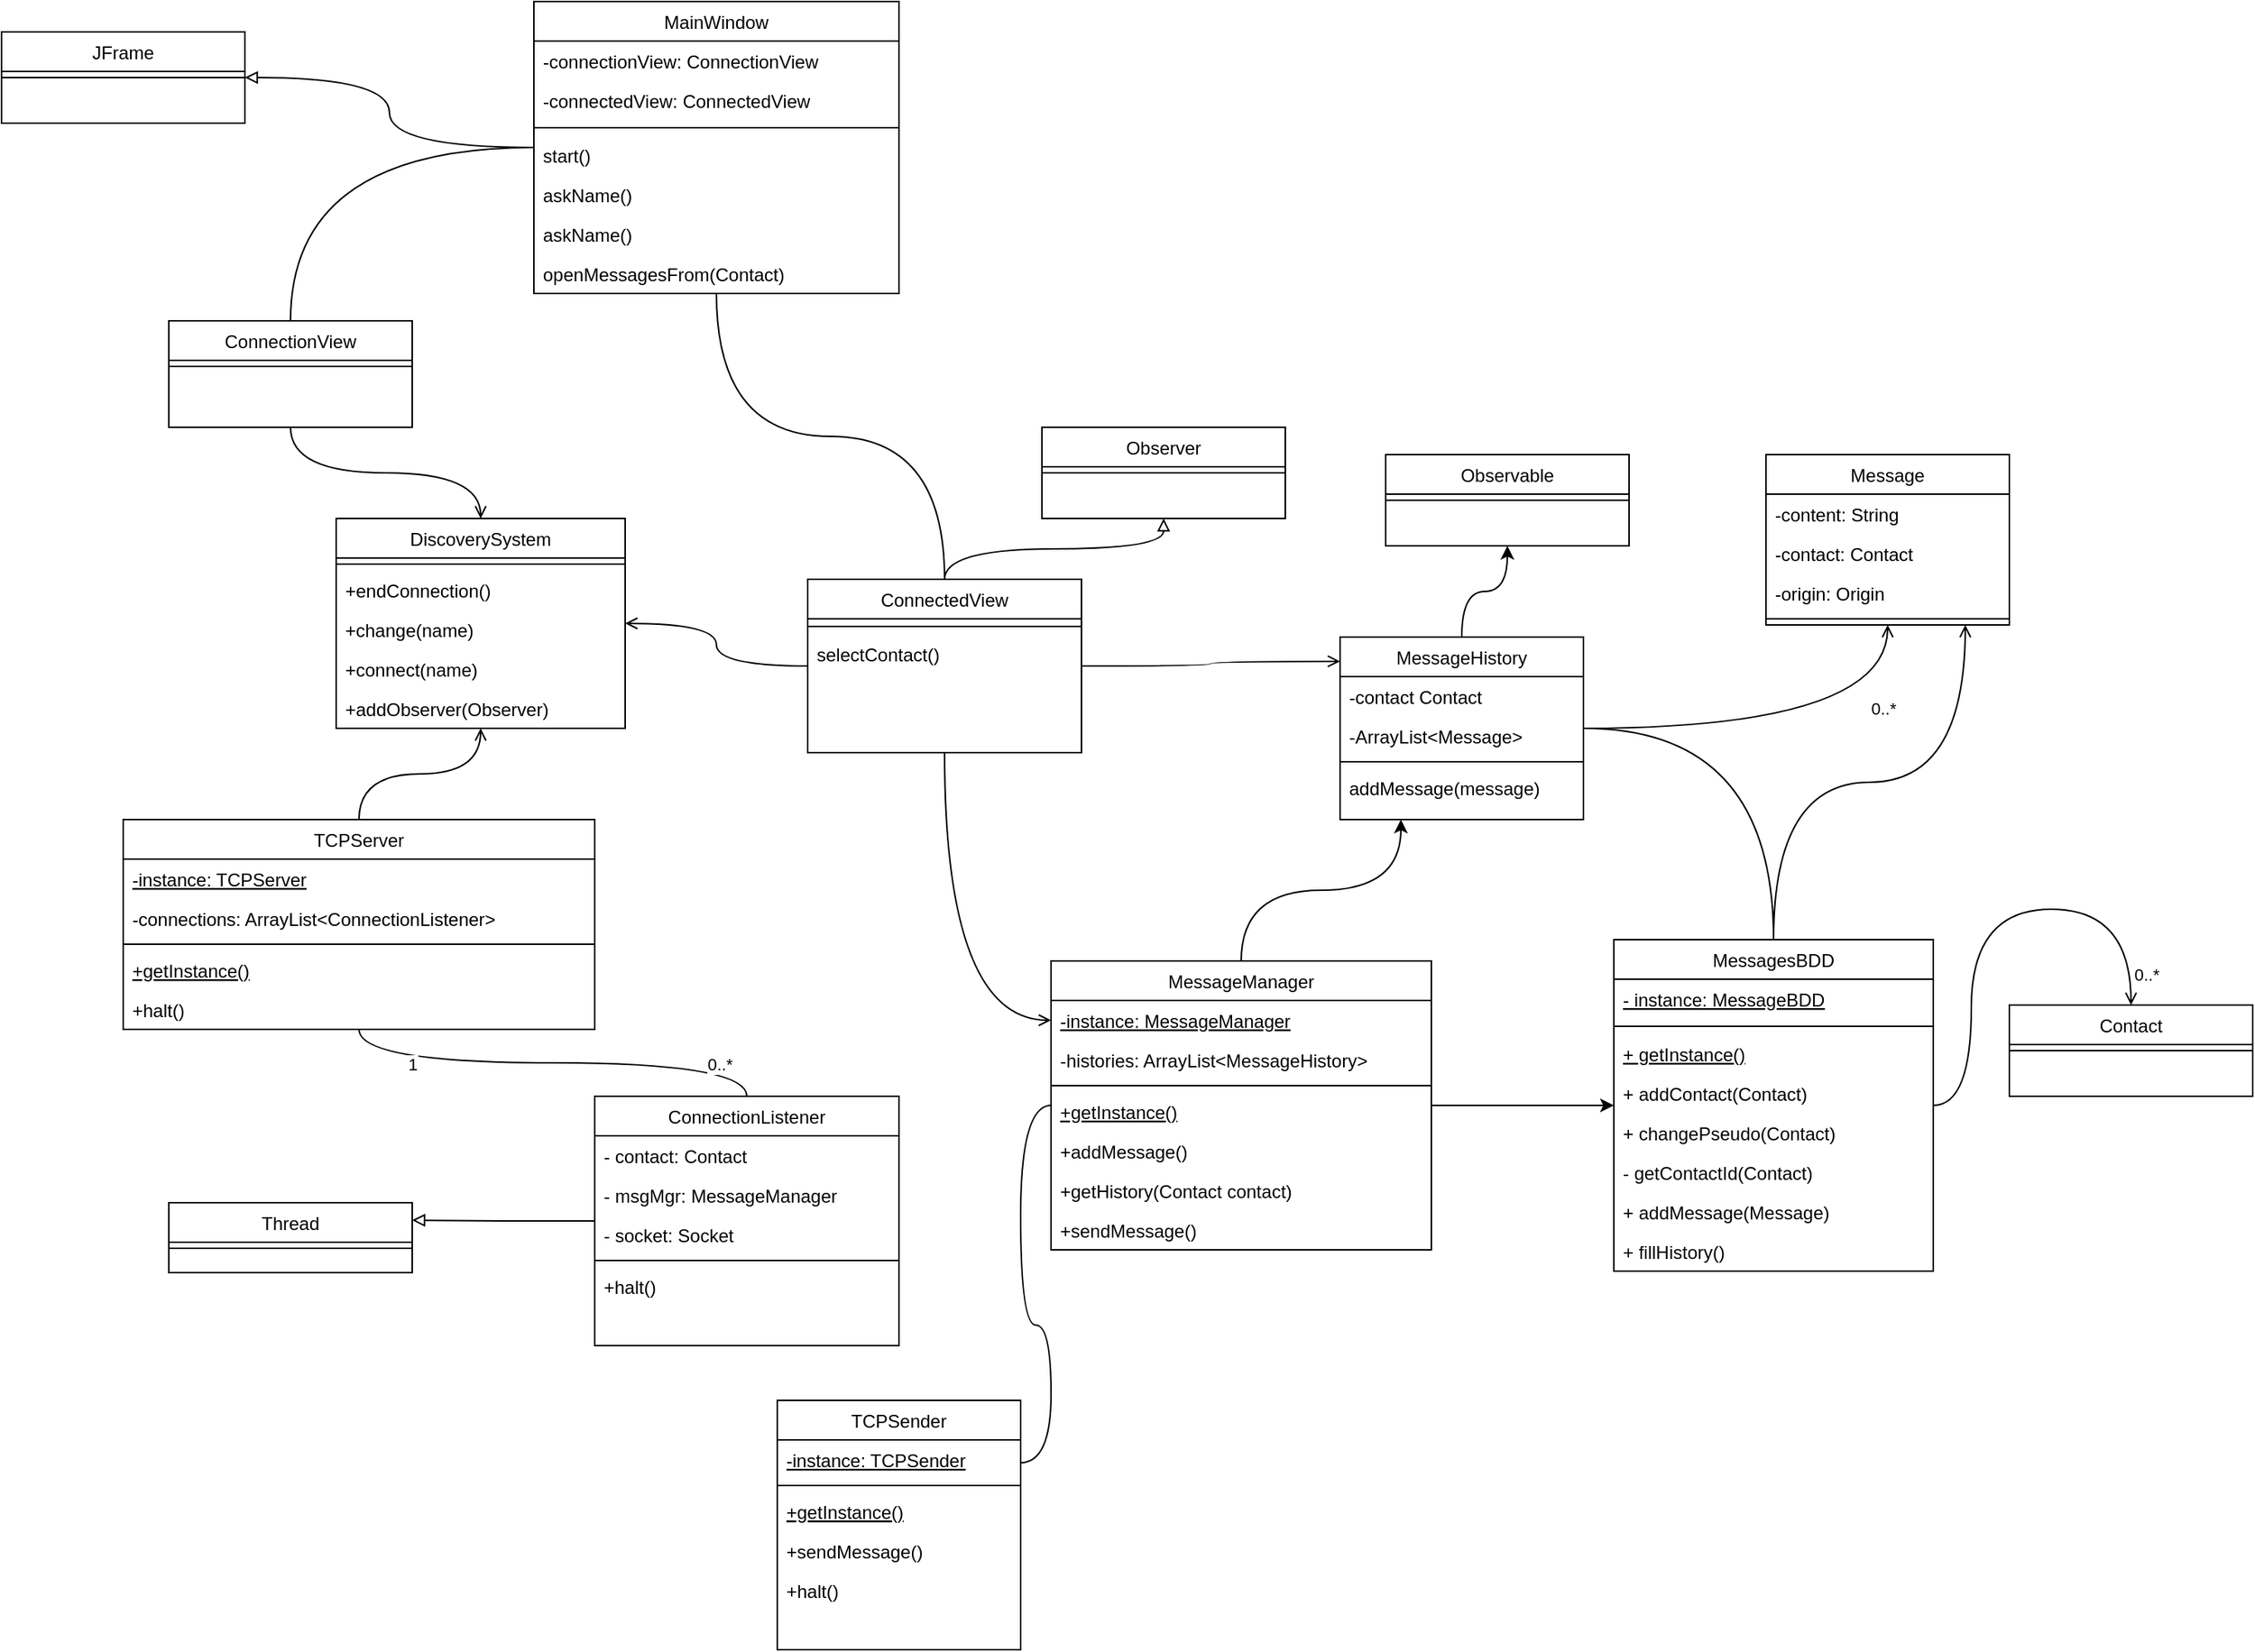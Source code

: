 <mxfile version="22.1.18" type="github">
  <diagram id="C5RBs43oDa-KdzZeNtuy" name="Page-1">
    <mxGraphModel dx="2261" dy="780" grid="1" gridSize="10" guides="1" tooltips="1" connect="1" arrows="1" fold="1" page="1" pageScale="1" pageWidth="827" pageHeight="1169" math="0" shadow="0">
      <root>
        <mxCell id="WIyWlLk6GJQsqaUBKTNV-0" />
        <mxCell id="WIyWlLk6GJQsqaUBKTNV-1" parent="WIyWlLk6GJQsqaUBKTNV-0" />
        <mxCell id="3ZdjOJVeCofhb46Dkiih-30" style="edgeStyle=orthogonalEdgeStyle;rounded=0;orthogonalLoop=1;jettySize=auto;html=1;entryX=1;entryY=0.25;entryDx=0;entryDy=0;endArrow=block;endFill=0;" edge="1" parent="WIyWlLk6GJQsqaUBKTNV-1" source="zkfFHV4jXpPFQw0GAbJ--0" target="3ZdjOJVeCofhb46Dkiih-28">
          <mxGeometry relative="1" as="geometry" />
        </mxCell>
        <mxCell id="zkfFHV4jXpPFQw0GAbJ--0" value="ConnectionListener" style="swimlane;fontStyle=0;align=center;verticalAlign=top;childLayout=stackLayout;horizontal=1;startSize=26;horizontalStack=0;resizeParent=1;resizeLast=0;collapsible=1;marginBottom=0;rounded=0;shadow=0;strokeWidth=1;" parent="WIyWlLk6GJQsqaUBKTNV-1" vertex="1">
          <mxGeometry x="40" y="730" width="200" height="164" as="geometry">
            <mxRectangle x="230" y="140" width="160" height="26" as="alternateBounds" />
          </mxGeometry>
        </mxCell>
        <mxCell id="zkfFHV4jXpPFQw0GAbJ--1" value="- contact: Contact" style="text;align=left;verticalAlign=top;spacingLeft=4;spacingRight=4;overflow=hidden;rotatable=0;points=[[0,0.5],[1,0.5]];portConstraint=eastwest;" parent="zkfFHV4jXpPFQw0GAbJ--0" vertex="1">
          <mxGeometry y="26" width="200" height="26" as="geometry" />
        </mxCell>
        <mxCell id="3ZdjOJVeCofhb46Dkiih-27" value="- msgMgr: MessageManager" style="text;align=left;verticalAlign=top;spacingLeft=4;spacingRight=4;overflow=hidden;rotatable=0;points=[[0,0.5],[1,0.5]];portConstraint=eastwest;" vertex="1" parent="zkfFHV4jXpPFQw0GAbJ--0">
          <mxGeometry y="52" width="200" height="26" as="geometry" />
        </mxCell>
        <mxCell id="zkfFHV4jXpPFQw0GAbJ--2" value="- socket: Socket" style="text;align=left;verticalAlign=top;spacingLeft=4;spacingRight=4;overflow=hidden;rotatable=0;points=[[0,0.5],[1,0.5]];portConstraint=eastwest;rounded=0;shadow=0;html=0;" parent="zkfFHV4jXpPFQw0GAbJ--0" vertex="1">
          <mxGeometry y="78" width="200" height="26" as="geometry" />
        </mxCell>
        <mxCell id="zkfFHV4jXpPFQw0GAbJ--4" value="" style="line;html=1;strokeWidth=1;align=left;verticalAlign=middle;spacingTop=-1;spacingLeft=3;spacingRight=3;rotatable=0;labelPosition=right;points=[];portConstraint=eastwest;" parent="zkfFHV4jXpPFQw0GAbJ--0" vertex="1">
          <mxGeometry y="104" width="200" height="8" as="geometry" />
        </mxCell>
        <mxCell id="noUcmBPdwKV8YTumfZXL-0" value="+halt()" style="text;align=left;verticalAlign=top;spacingLeft=4;spacingRight=4;overflow=hidden;rotatable=0;points=[[0,0.5],[1,0.5]];portConstraint=eastwest;rounded=0;shadow=0;html=0;" parent="zkfFHV4jXpPFQw0GAbJ--0" vertex="1">
          <mxGeometry y="112" width="200" height="26" as="geometry" />
        </mxCell>
        <mxCell id="oJ6lBU-KwLS18HnnUE0a-19" style="edgeStyle=orthogonalEdgeStyle;rounded=0;orthogonalLoop=1;jettySize=auto;html=1;curved=1;endArrow=none;endFill=0;exitX=0.819;exitY=1;exitDx=0;exitDy=0;exitPerimeter=0;startArrow=open;startFill=0;" parent="WIyWlLk6GJQsqaUBKTNV-1" source="zkfFHV4jXpPFQw0GAbJ--9" target="oJ6lBU-KwLS18HnnUE0a-14" edge="1">
          <mxGeometry relative="1" as="geometry" />
        </mxCell>
        <mxCell id="zkfFHV4jXpPFQw0GAbJ--6" value="Message" style="swimlane;fontStyle=0;align=center;verticalAlign=top;childLayout=stackLayout;horizontal=1;startSize=26;horizontalStack=0;resizeParent=1;resizeLast=0;collapsible=1;marginBottom=0;rounded=0;shadow=0;strokeWidth=1;" parent="WIyWlLk6GJQsqaUBKTNV-1" vertex="1">
          <mxGeometry x="810" y="308" width="160" height="112" as="geometry">
            <mxRectangle x="130" y="380" width="160" height="26" as="alternateBounds" />
          </mxGeometry>
        </mxCell>
        <mxCell id="zkfFHV4jXpPFQw0GAbJ--7" value="-content: String&#xa;" style="text;align=left;verticalAlign=top;spacingLeft=4;spacingRight=4;overflow=hidden;rotatable=0;points=[[0,0.5],[1,0.5]];portConstraint=eastwest;" parent="zkfFHV4jXpPFQw0GAbJ--6" vertex="1">
          <mxGeometry y="26" width="160" height="26" as="geometry" />
        </mxCell>
        <mxCell id="zkfFHV4jXpPFQw0GAbJ--8" value="-contact: Contact" style="text;align=left;verticalAlign=top;spacingLeft=4;spacingRight=4;overflow=hidden;rotatable=0;points=[[0,0.5],[1,0.5]];portConstraint=eastwest;rounded=0;shadow=0;html=0;" parent="zkfFHV4jXpPFQw0GAbJ--6" vertex="1">
          <mxGeometry y="52" width="160" height="26" as="geometry" />
        </mxCell>
        <mxCell id="3ZdjOJVeCofhb46Dkiih-0" value="-origin: Origin" style="text;align=left;verticalAlign=top;spacingLeft=4;spacingRight=4;overflow=hidden;rotatable=0;points=[[0,0.5],[1,0.5]];portConstraint=eastwest;rounded=0;shadow=0;html=0;" vertex="1" parent="zkfFHV4jXpPFQw0GAbJ--6">
          <mxGeometry y="78" width="160" height="26" as="geometry" />
        </mxCell>
        <mxCell id="zkfFHV4jXpPFQw0GAbJ--9" value="" style="line;html=1;strokeWidth=1;align=left;verticalAlign=middle;spacingTop=-1;spacingLeft=3;spacingRight=3;rotatable=0;labelPosition=right;points=[];portConstraint=eastwest;" parent="zkfFHV4jXpPFQw0GAbJ--6" vertex="1">
          <mxGeometry y="104" width="160" height="8" as="geometry" />
        </mxCell>
        <mxCell id="3ZdjOJVeCofhb46Dkiih-44" style="edgeStyle=orthogonalEdgeStyle;rounded=0;orthogonalLoop=1;jettySize=auto;html=1;curved=1;startArrow=open;startFill=0;endArrow=none;endFill=0;" edge="1" parent="WIyWlLk6GJQsqaUBKTNV-1" source="zkfFHV4jXpPFQw0GAbJ--17" target="oJ6lBU-KwLS18HnnUE0a-1">
          <mxGeometry relative="1" as="geometry">
            <mxPoint x="70" y="190" as="targetPoint" />
          </mxGeometry>
        </mxCell>
        <mxCell id="zkfFHV4jXpPFQw0GAbJ--17" value="DiscoverySystem" style="swimlane;fontStyle=0;align=center;verticalAlign=top;childLayout=stackLayout;horizontal=1;startSize=26;horizontalStack=0;resizeParent=1;resizeLast=0;collapsible=1;marginBottom=0;rounded=0;shadow=0;strokeWidth=1;" parent="WIyWlLk6GJQsqaUBKTNV-1" vertex="1">
          <mxGeometry x="-130" y="350" width="190" height="138" as="geometry">
            <mxRectangle x="550" y="140" width="160" height="26" as="alternateBounds" />
          </mxGeometry>
        </mxCell>
        <mxCell id="zkfFHV4jXpPFQw0GAbJ--23" value="" style="line;html=1;strokeWidth=1;align=left;verticalAlign=middle;spacingTop=-1;spacingLeft=3;spacingRight=3;rotatable=0;labelPosition=right;points=[];portConstraint=eastwest;" parent="zkfFHV4jXpPFQw0GAbJ--17" vertex="1">
          <mxGeometry y="26" width="190" height="8" as="geometry" />
        </mxCell>
        <mxCell id="zkfFHV4jXpPFQw0GAbJ--20" value="+endConnection()" style="text;align=left;verticalAlign=top;spacingLeft=4;spacingRight=4;overflow=hidden;rotatable=0;points=[[0,0.5],[1,0.5]];portConstraint=eastwest;rounded=0;shadow=0;html=0;" parent="zkfFHV4jXpPFQw0GAbJ--17" vertex="1">
          <mxGeometry y="34" width="190" height="26" as="geometry" />
        </mxCell>
        <mxCell id="zkfFHV4jXpPFQw0GAbJ--19" value="+change(name)" style="text;align=left;verticalAlign=top;spacingLeft=4;spacingRight=4;overflow=hidden;rotatable=0;points=[[0,0.5],[1,0.5]];portConstraint=eastwest;rounded=0;shadow=0;html=0;" parent="zkfFHV4jXpPFQw0GAbJ--17" vertex="1">
          <mxGeometry y="60" width="190" height="26" as="geometry" />
        </mxCell>
        <mxCell id="zkfFHV4jXpPFQw0GAbJ--18" value="+connect(name)" style="text;align=left;verticalAlign=top;spacingLeft=4;spacingRight=4;overflow=hidden;rotatable=0;points=[[0,0.5],[1,0.5]];portConstraint=eastwest;" parent="zkfFHV4jXpPFQw0GAbJ--17" vertex="1">
          <mxGeometry y="86" width="190" height="26" as="geometry" />
        </mxCell>
        <mxCell id="Qev4t2kDH9A5_qmW1oUW-57" value="+addObserver(Observer)" style="text;align=left;verticalAlign=top;spacingLeft=4;spacingRight=4;overflow=hidden;rotatable=0;points=[[0,0.5],[1,0.5]];portConstraint=eastwest;" parent="zkfFHV4jXpPFQw0GAbJ--17" vertex="1">
          <mxGeometry y="112" width="190" height="26" as="geometry" />
        </mxCell>
        <mxCell id="Qev4t2kDH9A5_qmW1oUW-26" style="edgeStyle=orthogonalEdgeStyle;rounded=0;orthogonalLoop=1;jettySize=auto;html=1;curved=1;" parent="WIyWlLk6GJQsqaUBKTNV-1" source="Qev4t2kDH9A5_qmW1oUW-4" target="Qev4t2kDH9A5_qmW1oUW-22" edge="1">
          <mxGeometry relative="1" as="geometry" />
        </mxCell>
        <mxCell id="oJ6lBU-KwLS18HnnUE0a-17" style="edgeStyle=orthogonalEdgeStyle;rounded=0;orthogonalLoop=1;jettySize=auto;html=1;endArrow=none;endFill=0;curved=1;" parent="WIyWlLk6GJQsqaUBKTNV-1" source="Qev4t2kDH9A5_qmW1oUW-4" target="oJ6lBU-KwLS18HnnUE0a-14" edge="1">
          <mxGeometry relative="1" as="geometry" />
        </mxCell>
        <mxCell id="Qev4t2kDH9A5_qmW1oUW-4" value="MessageHistory" style="swimlane;fontStyle=0;align=center;verticalAlign=top;childLayout=stackLayout;horizontal=1;startSize=26;horizontalStack=0;resizeParent=1;resizeLast=0;collapsible=1;marginBottom=0;rounded=0;shadow=0;strokeWidth=1;" parent="WIyWlLk6GJQsqaUBKTNV-1" vertex="1">
          <mxGeometry x="530" y="428" width="160" height="120" as="geometry">
            <mxRectangle x="550" y="140" width="160" height="26" as="alternateBounds" />
          </mxGeometry>
        </mxCell>
        <mxCell id="Qev4t2kDH9A5_qmW1oUW-9" value="-contact Contact" style="text;align=left;verticalAlign=top;spacingLeft=4;spacingRight=4;overflow=hidden;rotatable=0;points=[[0,0.5],[1,0.5]];portConstraint=eastwest;rounded=0;shadow=0;html=0;" parent="Qev4t2kDH9A5_qmW1oUW-4" vertex="1">
          <mxGeometry y="26" width="160" height="26" as="geometry" />
        </mxCell>
        <mxCell id="3ZdjOJVeCofhb46Dkiih-11" value="-ArrayList&lt;Message&gt;" style="text;align=left;verticalAlign=top;spacingLeft=4;spacingRight=4;overflow=hidden;rotatable=0;points=[[0,0.5],[1,0.5]];portConstraint=eastwest;rounded=0;shadow=0;html=0;" vertex="1" parent="Qev4t2kDH9A5_qmW1oUW-4">
          <mxGeometry y="52" width="160" height="26" as="geometry" />
        </mxCell>
        <mxCell id="Qev4t2kDH9A5_qmW1oUW-5" value="" style="line;html=1;strokeWidth=1;align=left;verticalAlign=middle;spacingTop=-1;spacingLeft=3;spacingRight=3;rotatable=0;labelPosition=right;points=[];portConstraint=eastwest;" parent="Qev4t2kDH9A5_qmW1oUW-4" vertex="1">
          <mxGeometry y="78" width="160" height="8" as="geometry" />
        </mxCell>
        <mxCell id="Qev4t2kDH9A5_qmW1oUW-21" value="addMessage(message)" style="text;align=left;verticalAlign=top;spacingLeft=4;spacingRight=4;overflow=hidden;rotatable=0;points=[[0,0.5],[1,0.5]];portConstraint=eastwest;rounded=0;shadow=0;html=0;" parent="Qev4t2kDH9A5_qmW1oUW-4" vertex="1">
          <mxGeometry y="86" width="160" height="26" as="geometry" />
        </mxCell>
        <mxCell id="Qev4t2kDH9A5_qmW1oUW-10" style="edgeStyle=orthogonalEdgeStyle;rounded=0;orthogonalLoop=1;jettySize=auto;html=1;endArrow=open;endFill=0;curved=1;" parent="WIyWlLk6GJQsqaUBKTNV-1" source="Qev4t2kDH9A5_qmW1oUW-4" target="zkfFHV4jXpPFQw0GAbJ--6" edge="1">
          <mxGeometry relative="1" as="geometry" />
        </mxCell>
        <mxCell id="Qev4t2kDH9A5_qmW1oUW-40" value="0..*" style="edgeLabel;html=1;align=center;verticalAlign=middle;resizable=0;points=[];" parent="Qev4t2kDH9A5_qmW1oUW-10" vertex="1" connectable="0">
          <mxGeometry x="0.592" y="3" relative="1" as="geometry">
            <mxPoint as="offset" />
          </mxGeometry>
        </mxCell>
        <mxCell id="Qev4t2kDH9A5_qmW1oUW-12" style="edgeStyle=orthogonalEdgeStyle;rounded=0;orthogonalLoop=1;jettySize=auto;html=1;endArrow=none;endFill=0;curved=1;" parent="WIyWlLk6GJQsqaUBKTNV-1" source="Qev4t2kDH9A5_qmW1oUW-27" target="zkfFHV4jXpPFQw0GAbJ--0" edge="1">
          <mxGeometry relative="1" as="geometry">
            <mxPoint x="140" y="550" as="sourcePoint" />
          </mxGeometry>
        </mxCell>
        <mxCell id="Qev4t2kDH9A5_qmW1oUW-37" value="&lt;div&gt;1&lt;/div&gt;" style="edgeLabel;html=1;align=center;verticalAlign=middle;resizable=0;points=[];" parent="Qev4t2kDH9A5_qmW1oUW-12" vertex="1" connectable="0">
          <mxGeometry x="-0.622" y="-1" relative="1" as="geometry">
            <mxPoint as="offset" />
          </mxGeometry>
        </mxCell>
        <mxCell id="Qev4t2kDH9A5_qmW1oUW-38" value="0..*" style="edgeLabel;html=1;align=center;verticalAlign=middle;resizable=0;points=[];" parent="Qev4t2kDH9A5_qmW1oUW-12" vertex="1" connectable="0">
          <mxGeometry x="0.731" y="-1" relative="1" as="geometry">
            <mxPoint as="offset" />
          </mxGeometry>
        </mxCell>
        <mxCell id="Qev4t2kDH9A5_qmW1oUW-22" value="Observable" style="swimlane;fontStyle=0;align=center;verticalAlign=top;childLayout=stackLayout;horizontal=1;startSize=26;horizontalStack=0;resizeParent=1;resizeLast=0;collapsible=1;marginBottom=0;rounded=0;shadow=0;strokeWidth=1;" parent="WIyWlLk6GJQsqaUBKTNV-1" vertex="1">
          <mxGeometry x="560" y="308" width="160" height="60" as="geometry">
            <mxRectangle x="550" y="140" width="160" height="26" as="alternateBounds" />
          </mxGeometry>
        </mxCell>
        <mxCell id="Qev4t2kDH9A5_qmW1oUW-24" value="" style="line;html=1;strokeWidth=1;align=left;verticalAlign=middle;spacingTop=-1;spacingLeft=3;spacingRight=3;rotatable=0;labelPosition=right;points=[];portConstraint=eastwest;" parent="Qev4t2kDH9A5_qmW1oUW-22" vertex="1">
          <mxGeometry y="26" width="160" height="8" as="geometry" />
        </mxCell>
        <mxCell id="3ZdjOJVeCofhb46Dkiih-37" style="edgeStyle=orthogonalEdgeStyle;rounded=0;orthogonalLoop=1;jettySize=auto;html=1;curved=1;endArrow=open;endFill=0;" edge="1" parent="WIyWlLk6GJQsqaUBKTNV-1" source="Qev4t2kDH9A5_qmW1oUW-27" target="zkfFHV4jXpPFQw0GAbJ--17">
          <mxGeometry relative="1" as="geometry" />
        </mxCell>
        <mxCell id="Qev4t2kDH9A5_qmW1oUW-27" value="TCPServer" style="swimlane;fontStyle=0;align=center;verticalAlign=top;childLayout=stackLayout;horizontal=1;startSize=26;horizontalStack=0;resizeParent=1;resizeLast=0;collapsible=1;marginBottom=0;rounded=0;shadow=0;strokeWidth=1;" parent="WIyWlLk6GJQsqaUBKTNV-1" vertex="1">
          <mxGeometry x="-270" y="548" width="310" height="138" as="geometry">
            <mxRectangle x="550" y="140" width="160" height="26" as="alternateBounds" />
          </mxGeometry>
        </mxCell>
        <mxCell id="3ZdjOJVeCofhb46Dkiih-34" value="-instance: TCPServer" style="text;align=left;verticalAlign=top;spacingLeft=4;spacingRight=4;overflow=hidden;rotatable=0;points=[[0,0.5],[1,0.5]];portConstraint=eastwest;rounded=0;shadow=0;html=0;fontStyle=4" vertex="1" parent="Qev4t2kDH9A5_qmW1oUW-27">
          <mxGeometry y="26" width="310" height="26" as="geometry" />
        </mxCell>
        <mxCell id="3ZdjOJVeCofhb46Dkiih-36" value="-connections: ArrayList&lt;ConnectionListener&gt;" style="text;align=left;verticalAlign=top;spacingLeft=4;spacingRight=4;overflow=hidden;rotatable=0;points=[[0,0.5],[1,0.5]];portConstraint=eastwest;rounded=0;shadow=0;html=0;" vertex="1" parent="Qev4t2kDH9A5_qmW1oUW-27">
          <mxGeometry y="52" width="310" height="26" as="geometry" />
        </mxCell>
        <mxCell id="Qev4t2kDH9A5_qmW1oUW-28" value="" style="line;html=1;strokeWidth=1;align=left;verticalAlign=middle;spacingTop=-1;spacingLeft=3;spacingRight=3;rotatable=0;labelPosition=right;points=[];portConstraint=eastwest;" parent="Qev4t2kDH9A5_qmW1oUW-27" vertex="1">
          <mxGeometry y="78" width="310" height="8" as="geometry" />
        </mxCell>
        <mxCell id="3ZdjOJVeCofhb46Dkiih-35" value="+getInstance()" style="text;align=left;verticalAlign=top;spacingLeft=4;spacingRight=4;overflow=hidden;rotatable=0;points=[[0,0.5],[1,0.5]];portConstraint=eastwest;rounded=0;shadow=0;html=0;fontStyle=4" vertex="1" parent="Qev4t2kDH9A5_qmW1oUW-27">
          <mxGeometry y="86" width="310" height="26" as="geometry" />
        </mxCell>
        <mxCell id="Qev4t2kDH9A5_qmW1oUW-29" value="+halt()" style="text;align=left;verticalAlign=top;spacingLeft=4;spacingRight=4;overflow=hidden;rotatable=0;points=[[0,0.5],[1,0.5]];portConstraint=eastwest;rounded=0;shadow=0;html=0;" parent="Qev4t2kDH9A5_qmW1oUW-27" vertex="1">
          <mxGeometry y="112" width="310" height="26" as="geometry" />
        </mxCell>
        <mxCell id="3ZdjOJVeCofhb46Dkiih-47" style="edgeStyle=orthogonalEdgeStyle;rounded=0;orthogonalLoop=1;jettySize=auto;html=1;endArrow=block;endFill=0;curved=1;" edge="1" parent="WIyWlLk6GJQsqaUBKTNV-1" source="Qev4t2kDH9A5_qmW1oUW-41" target="3ZdjOJVeCofhb46Dkiih-45">
          <mxGeometry relative="1" as="geometry">
            <mxPoint x="460" y="190" as="targetPoint" />
          </mxGeometry>
        </mxCell>
        <mxCell id="Qev4t2kDH9A5_qmW1oUW-41" value="ConnectedView" style="swimlane;fontStyle=0;align=center;verticalAlign=top;childLayout=stackLayout;horizontal=1;startSize=26;horizontalStack=0;resizeParent=1;resizeLast=0;collapsible=1;marginBottom=0;rounded=0;shadow=0;strokeWidth=1;" parent="WIyWlLk6GJQsqaUBKTNV-1" vertex="1">
          <mxGeometry x="180" y="390" width="180" height="114" as="geometry">
            <mxRectangle x="340" y="380" width="170" height="26" as="alternateBounds" />
          </mxGeometry>
        </mxCell>
        <mxCell id="Qev4t2kDH9A5_qmW1oUW-43" value="" style="line;html=1;strokeWidth=1;align=left;verticalAlign=middle;spacingTop=-1;spacingLeft=3;spacingRight=3;rotatable=0;labelPosition=right;points=[];portConstraint=eastwest;" parent="Qev4t2kDH9A5_qmW1oUW-41" vertex="1">
          <mxGeometry y="26" width="180" height="10" as="geometry" />
        </mxCell>
        <mxCell id="Qev4t2kDH9A5_qmW1oUW-53" value="selectContact()" style="text;align=left;verticalAlign=top;spacingLeft=4;spacingRight=4;overflow=hidden;rotatable=0;points=[[0,0.5],[1,0.5]];portConstraint=eastwest;rounded=0;shadow=0;html=0;" parent="Qev4t2kDH9A5_qmW1oUW-41" vertex="1">
          <mxGeometry y="36" width="180" height="26" as="geometry" />
        </mxCell>
        <mxCell id="oJ6lBU-KwLS18HnnUE0a-13" style="edgeStyle=orthogonalEdgeStyle;rounded=0;orthogonalLoop=1;jettySize=auto;html=1;endArrow=none;endFill=0;curved=1;" parent="WIyWlLk6GJQsqaUBKTNV-1" source="Qev4t2kDH9A5_qmW1oUW-45" target="oJ6lBU-KwLS18HnnUE0a-1" edge="1">
          <mxGeometry relative="1" as="geometry" />
        </mxCell>
        <mxCell id="3ZdjOJVeCofhb46Dkiih-42" style="edgeStyle=orthogonalEdgeStyle;rounded=0;orthogonalLoop=1;jettySize=auto;html=1;entryX=1;entryY=0.5;entryDx=0;entryDy=0;endArrow=block;endFill=0;curved=1;" edge="1" parent="WIyWlLk6GJQsqaUBKTNV-1" source="Qev4t2kDH9A5_qmW1oUW-45" target="3ZdjOJVeCofhb46Dkiih-40">
          <mxGeometry relative="1" as="geometry" />
        </mxCell>
        <mxCell id="Qev4t2kDH9A5_qmW1oUW-45" value="MainWindow" style="swimlane;fontStyle=0;align=center;verticalAlign=top;childLayout=stackLayout;horizontal=1;startSize=26;horizontalStack=0;resizeParent=1;resizeLast=0;collapsible=1;marginBottom=0;rounded=0;shadow=0;strokeWidth=1;" parent="WIyWlLk6GJQsqaUBKTNV-1" vertex="1">
          <mxGeometry y="10" width="240" height="192" as="geometry">
            <mxRectangle x="340" y="380" width="170" height="26" as="alternateBounds" />
          </mxGeometry>
        </mxCell>
        <mxCell id="Qev4t2kDH9A5_qmW1oUW-52" value="-connectionView: ConnectionView" style="text;align=left;verticalAlign=top;spacingLeft=4;spacingRight=4;overflow=hidden;rotatable=0;points=[[0,0.5],[1,0.5]];portConstraint=eastwest;rounded=0;shadow=0;html=0;" parent="Qev4t2kDH9A5_qmW1oUW-45" vertex="1">
          <mxGeometry y="26" width="240" height="26" as="geometry" />
        </mxCell>
        <mxCell id="3ZdjOJVeCofhb46Dkiih-39" value="-connectedView: ConnectedView" style="text;align=left;verticalAlign=top;spacingLeft=4;spacingRight=4;overflow=hidden;rotatable=0;points=[[0,0.5],[1,0.5]];portConstraint=eastwest;rounded=0;shadow=0;html=0;" vertex="1" parent="Qev4t2kDH9A5_qmW1oUW-45">
          <mxGeometry y="52" width="240" height="26" as="geometry" />
        </mxCell>
        <mxCell id="Qev4t2kDH9A5_qmW1oUW-46" value="" style="line;html=1;strokeWidth=1;align=left;verticalAlign=middle;spacingTop=-1;spacingLeft=3;spacingRight=3;rotatable=0;labelPosition=right;points=[];portConstraint=eastwest;" parent="Qev4t2kDH9A5_qmW1oUW-45" vertex="1">
          <mxGeometry y="78" width="240" height="10" as="geometry" />
        </mxCell>
        <mxCell id="Qev4t2kDH9A5_qmW1oUW-47" value="start()" style="text;align=left;verticalAlign=top;spacingLeft=4;spacingRight=4;overflow=hidden;rotatable=0;points=[[0,0.5],[1,0.5]];portConstraint=eastwest;rounded=0;shadow=0;html=0;" parent="Qev4t2kDH9A5_qmW1oUW-45" vertex="1">
          <mxGeometry y="88" width="240" height="26" as="geometry" />
        </mxCell>
        <mxCell id="3ZdjOJVeCofhb46Dkiih-38" value="askName()" style="text;align=left;verticalAlign=top;spacingLeft=4;spacingRight=4;overflow=hidden;rotatable=0;points=[[0,0.5],[1,0.5]];portConstraint=eastwest;rounded=0;shadow=0;html=0;" vertex="1" parent="Qev4t2kDH9A5_qmW1oUW-45">
          <mxGeometry y="114" width="240" height="26" as="geometry" />
        </mxCell>
        <mxCell id="Qev4t2kDH9A5_qmW1oUW-50" value="askName()" style="text;align=left;verticalAlign=top;spacingLeft=4;spacingRight=4;overflow=hidden;rotatable=0;points=[[0,0.5],[1,0.5]];portConstraint=eastwest;rounded=0;shadow=0;html=0;" parent="Qev4t2kDH9A5_qmW1oUW-45" vertex="1">
          <mxGeometry y="140" width="240" height="26" as="geometry" />
        </mxCell>
        <mxCell id="oJ6lBU-KwLS18HnnUE0a-12" value="openMessagesFrom(Contact)" style="text;align=left;verticalAlign=top;spacingLeft=4;spacingRight=4;overflow=hidden;rotatable=0;points=[[0,0.5],[1,0.5]];portConstraint=eastwest;rounded=0;shadow=0;html=0;" parent="Qev4t2kDH9A5_qmW1oUW-45" vertex="1">
          <mxGeometry y="166" width="240" height="26" as="geometry" />
        </mxCell>
        <mxCell id="Qev4t2kDH9A5_qmW1oUW-51" style="edgeStyle=orthogonalEdgeStyle;rounded=0;orthogonalLoop=1;jettySize=auto;html=1;endArrow=none;endFill=0;curved=1;" parent="WIyWlLk6GJQsqaUBKTNV-1" source="Qev4t2kDH9A5_qmW1oUW-41" target="Qev4t2kDH9A5_qmW1oUW-45" edge="1">
          <mxGeometry relative="1" as="geometry" />
        </mxCell>
        <mxCell id="Qev4t2kDH9A5_qmW1oUW-58" style="edgeStyle=orthogonalEdgeStyle;rounded=0;orthogonalLoop=1;jettySize=auto;html=1;endArrow=open;endFill=0;curved=1;" parent="WIyWlLk6GJQsqaUBKTNV-1" source="Qev4t2kDH9A5_qmW1oUW-41" target="zkfFHV4jXpPFQw0GAbJ--17" edge="1">
          <mxGeometry relative="1" as="geometry" />
        </mxCell>
        <mxCell id="oJ6lBU-KwLS18HnnUE0a-1" value="ConnectionView" style="swimlane;fontStyle=0;align=center;verticalAlign=top;childLayout=stackLayout;horizontal=1;startSize=26;horizontalStack=0;resizeParent=1;resizeLast=0;collapsible=1;marginBottom=0;rounded=0;shadow=0;strokeWidth=1;" parent="WIyWlLk6GJQsqaUBKTNV-1" vertex="1">
          <mxGeometry x="-240" y="220" width="160" height="70" as="geometry">
            <mxRectangle x="550" y="140" width="160" height="26" as="alternateBounds" />
          </mxGeometry>
        </mxCell>
        <mxCell id="oJ6lBU-KwLS18HnnUE0a-3" value="" style="line;html=1;strokeWidth=1;align=left;verticalAlign=middle;spacingTop=-1;spacingLeft=3;spacingRight=3;rotatable=0;labelPosition=right;points=[];portConstraint=eastwest;" parent="oJ6lBU-KwLS18HnnUE0a-1" vertex="1">
          <mxGeometry y="26" width="160" height="8" as="geometry" />
        </mxCell>
        <mxCell id="3ZdjOJVeCofhb46Dkiih-9" style="edgeStyle=orthogonalEdgeStyle;rounded=0;orthogonalLoop=1;jettySize=auto;html=1;entryX=0.5;entryY=0;entryDx=0;entryDy=0;curved=1;endArrow=open;endFill=0;" edge="1" parent="WIyWlLk6GJQsqaUBKTNV-1" source="oJ6lBU-KwLS18HnnUE0a-14" target="3ZdjOJVeCofhb46Dkiih-7">
          <mxGeometry relative="1" as="geometry" />
        </mxCell>
        <mxCell id="3ZdjOJVeCofhb46Dkiih-10" value="&lt;div&gt;0..*&lt;/div&gt;" style="edgeLabel;html=1;align=center;verticalAlign=middle;resizable=0;points=[];" vertex="1" connectable="0" parent="3ZdjOJVeCofhb46Dkiih-9">
          <mxGeometry x="0.866" y="-2" relative="1" as="geometry">
            <mxPoint x="12" y="1" as="offset" />
          </mxGeometry>
        </mxCell>
        <mxCell id="oJ6lBU-KwLS18HnnUE0a-14" value="MessagesBDD" style="swimlane;fontStyle=0;align=center;verticalAlign=top;childLayout=stackLayout;horizontal=1;startSize=26;horizontalStack=0;resizeParent=1;resizeLast=0;collapsible=1;marginBottom=0;rounded=0;shadow=0;strokeWidth=1;" parent="WIyWlLk6GJQsqaUBKTNV-1" vertex="1">
          <mxGeometry x="710" y="627" width="210" height="218" as="geometry">
            <mxRectangle x="340" y="380" width="170" height="26" as="alternateBounds" />
          </mxGeometry>
        </mxCell>
        <mxCell id="3ZdjOJVeCofhb46Dkiih-1" value="- instance: MessageBDD" style="text;align=left;verticalAlign=top;spacingLeft=4;spacingRight=4;overflow=hidden;rotatable=0;points=[[0,0.5],[1,0.5]];portConstraint=eastwest;rounded=0;shadow=0;html=0;fontStyle=4" vertex="1" parent="oJ6lBU-KwLS18HnnUE0a-14">
          <mxGeometry y="26" width="210" height="26" as="geometry" />
        </mxCell>
        <mxCell id="oJ6lBU-KwLS18HnnUE0a-15" value="" style="line;html=1;strokeWidth=1;align=left;verticalAlign=middle;spacingTop=-1;spacingLeft=3;spacingRight=3;rotatable=0;labelPosition=right;points=[];portConstraint=eastwest;" parent="oJ6lBU-KwLS18HnnUE0a-14" vertex="1">
          <mxGeometry y="52" width="210" height="10" as="geometry" />
        </mxCell>
        <mxCell id="oJ6lBU-KwLS18HnnUE0a-20" value="+ getInstance()" style="text;align=left;verticalAlign=top;spacingLeft=4;spacingRight=4;overflow=hidden;rotatable=0;points=[[0,0.5],[1,0.5]];portConstraint=eastwest;rounded=0;shadow=0;html=0;fontStyle=4" parent="oJ6lBU-KwLS18HnnUE0a-14" vertex="1">
          <mxGeometry y="62" width="210" height="26" as="geometry" />
        </mxCell>
        <mxCell id="3ZdjOJVeCofhb46Dkiih-2" value="+ addContact(Contact)" style="text;align=left;verticalAlign=top;spacingLeft=4;spacingRight=4;overflow=hidden;rotatable=0;points=[[0,0.5],[1,0.5]];portConstraint=eastwest;rounded=0;shadow=0;html=0;" vertex="1" parent="oJ6lBU-KwLS18HnnUE0a-14">
          <mxGeometry y="88" width="210" height="26" as="geometry" />
        </mxCell>
        <mxCell id="oJ6lBU-KwLS18HnnUE0a-16" value="+ changePseudo(Contact)" style="text;align=left;verticalAlign=top;spacingLeft=4;spacingRight=4;overflow=hidden;rotatable=0;points=[[0,0.5],[1,0.5]];portConstraint=eastwest;rounded=0;shadow=0;html=0;" parent="oJ6lBU-KwLS18HnnUE0a-14" vertex="1">
          <mxGeometry y="114" width="210" height="26" as="geometry" />
        </mxCell>
        <mxCell id="3ZdjOJVeCofhb46Dkiih-3" value="- getContactId(Contact)" style="text;align=left;verticalAlign=top;spacingLeft=4;spacingRight=4;overflow=hidden;rotatable=0;points=[[0,0.5],[1,0.5]];portConstraint=eastwest;rounded=0;shadow=0;html=0;" vertex="1" parent="oJ6lBU-KwLS18HnnUE0a-14">
          <mxGeometry y="140" width="210" height="26" as="geometry" />
        </mxCell>
        <mxCell id="3ZdjOJVeCofhb46Dkiih-4" value="+ addMessage(Message)" style="text;align=left;verticalAlign=top;spacingLeft=4;spacingRight=4;overflow=hidden;rotatable=0;points=[[0,0.5],[1,0.5]];portConstraint=eastwest;rounded=0;shadow=0;html=0;" vertex="1" parent="oJ6lBU-KwLS18HnnUE0a-14">
          <mxGeometry y="166" width="210" height="26" as="geometry" />
        </mxCell>
        <mxCell id="3ZdjOJVeCofhb46Dkiih-5" value="+ fillHistory()" style="text;align=left;verticalAlign=top;spacingLeft=4;spacingRight=4;overflow=hidden;rotatable=0;points=[[0,0.5],[1,0.5]];portConstraint=eastwest;rounded=0;shadow=0;html=0;" vertex="1" parent="oJ6lBU-KwLS18HnnUE0a-14">
          <mxGeometry y="192" width="210" height="26" as="geometry" />
        </mxCell>
        <mxCell id="3ZdjOJVeCofhb46Dkiih-7" value="Contact" style="swimlane;fontStyle=0;align=center;verticalAlign=top;childLayout=stackLayout;horizontal=1;startSize=26;horizontalStack=0;resizeParent=1;resizeLast=0;collapsible=1;marginBottom=0;rounded=0;shadow=0;strokeWidth=1;" vertex="1" parent="WIyWlLk6GJQsqaUBKTNV-1">
          <mxGeometry x="970" y="670" width="160" height="60" as="geometry">
            <mxRectangle x="550" y="140" width="160" height="26" as="alternateBounds" />
          </mxGeometry>
        </mxCell>
        <mxCell id="3ZdjOJVeCofhb46Dkiih-8" value="" style="line;html=1;strokeWidth=1;align=left;verticalAlign=middle;spacingTop=-1;spacingLeft=3;spacingRight=3;rotatable=0;labelPosition=right;points=[];portConstraint=eastwest;" vertex="1" parent="3ZdjOJVeCofhb46Dkiih-7">
          <mxGeometry y="26" width="160" height="8" as="geometry" />
        </mxCell>
        <mxCell id="3ZdjOJVeCofhb46Dkiih-18" style="edgeStyle=orthogonalEdgeStyle;rounded=0;orthogonalLoop=1;jettySize=auto;html=1;curved=1;" edge="1" parent="WIyWlLk6GJQsqaUBKTNV-1" source="3ZdjOJVeCofhb46Dkiih-12" target="oJ6lBU-KwLS18HnnUE0a-14">
          <mxGeometry relative="1" as="geometry" />
        </mxCell>
        <mxCell id="3ZdjOJVeCofhb46Dkiih-20" style="edgeStyle=orthogonalEdgeStyle;rounded=0;orthogonalLoop=1;jettySize=auto;html=1;entryX=0.25;entryY=1;entryDx=0;entryDy=0;curved=1;" edge="1" parent="WIyWlLk6GJQsqaUBKTNV-1" source="3ZdjOJVeCofhb46Dkiih-12" target="Qev4t2kDH9A5_qmW1oUW-4">
          <mxGeometry relative="1" as="geometry" />
        </mxCell>
        <mxCell id="3ZdjOJVeCofhb46Dkiih-26" style="edgeStyle=orthogonalEdgeStyle;rounded=0;orthogonalLoop=1;jettySize=auto;html=1;entryX=1;entryY=0.25;entryDx=0;entryDy=0;endArrow=none;endFill=0;curved=1;" edge="1" parent="WIyWlLk6GJQsqaUBKTNV-1" source="3ZdjOJVeCofhb46Dkiih-12" target="3ZdjOJVeCofhb46Dkiih-23">
          <mxGeometry relative="1" as="geometry" />
        </mxCell>
        <mxCell id="3ZdjOJVeCofhb46Dkiih-12" value="MessageManager" style="swimlane;fontStyle=0;align=center;verticalAlign=top;childLayout=stackLayout;horizontal=1;startSize=26;horizontalStack=0;resizeParent=1;resizeLast=0;collapsible=1;marginBottom=0;rounded=0;shadow=0;strokeWidth=1;" vertex="1" parent="WIyWlLk6GJQsqaUBKTNV-1">
          <mxGeometry x="340" y="641" width="250" height="190" as="geometry">
            <mxRectangle x="550" y="140" width="160" height="26" as="alternateBounds" />
          </mxGeometry>
        </mxCell>
        <mxCell id="3ZdjOJVeCofhb46Dkiih-13" value="-instance: MessageManager" style="text;align=left;verticalAlign=top;spacingLeft=4;spacingRight=4;overflow=hidden;rotatable=0;points=[[0,0.5],[1,0.5]];portConstraint=eastwest;rounded=0;shadow=0;html=0;fontStyle=4" vertex="1" parent="3ZdjOJVeCofhb46Dkiih-12">
          <mxGeometry y="26" width="250" height="26" as="geometry" />
        </mxCell>
        <mxCell id="3ZdjOJVeCofhb46Dkiih-19" value="-histories: ArrayList&lt;MessageHistory&gt;" style="text;align=left;verticalAlign=top;spacingLeft=4;spacingRight=4;overflow=hidden;rotatable=0;points=[[0,0.5],[1,0.5]];portConstraint=eastwest;rounded=0;shadow=0;html=0;" vertex="1" parent="3ZdjOJVeCofhb46Dkiih-12">
          <mxGeometry y="52" width="250" height="26" as="geometry" />
        </mxCell>
        <mxCell id="3ZdjOJVeCofhb46Dkiih-15" value="" style="line;html=1;strokeWidth=1;align=left;verticalAlign=middle;spacingTop=-1;spacingLeft=3;spacingRight=3;rotatable=0;labelPosition=right;points=[];portConstraint=eastwest;" vertex="1" parent="3ZdjOJVeCofhb46Dkiih-12">
          <mxGeometry y="78" width="250" height="8" as="geometry" />
        </mxCell>
        <mxCell id="3ZdjOJVeCofhb46Dkiih-16" value="+getInstance()" style="text;align=left;verticalAlign=top;spacingLeft=4;spacingRight=4;overflow=hidden;rotatable=0;points=[[0,0.5],[1,0.5]];portConstraint=eastwest;rounded=0;shadow=0;html=0;fontStyle=4" vertex="1" parent="3ZdjOJVeCofhb46Dkiih-12">
          <mxGeometry y="86" width="250" height="26" as="geometry" />
        </mxCell>
        <mxCell id="3ZdjOJVeCofhb46Dkiih-17" value="+addMessage()" style="text;align=left;verticalAlign=top;spacingLeft=4;spacingRight=4;overflow=hidden;rotatable=0;points=[[0,0.5],[1,0.5]];portConstraint=eastwest;rounded=0;shadow=0;html=0;" vertex="1" parent="3ZdjOJVeCofhb46Dkiih-12">
          <mxGeometry y="112" width="250" height="26" as="geometry" />
        </mxCell>
        <mxCell id="3ZdjOJVeCofhb46Dkiih-21" value="+getHistory(Contact contact)" style="text;align=left;verticalAlign=top;spacingLeft=4;spacingRight=4;overflow=hidden;rotatable=0;points=[[0,0.5],[1,0.5]];portConstraint=eastwest;rounded=0;shadow=0;html=0;" vertex="1" parent="3ZdjOJVeCofhb46Dkiih-12">
          <mxGeometry y="138" width="250" height="26" as="geometry" />
        </mxCell>
        <mxCell id="3ZdjOJVeCofhb46Dkiih-22" value="+sendMessage()" style="text;align=left;verticalAlign=top;spacingLeft=4;spacingRight=4;overflow=hidden;rotatable=0;points=[[0,0.5],[1,0.5]];portConstraint=eastwest;rounded=0;shadow=0;html=0;" vertex="1" parent="3ZdjOJVeCofhb46Dkiih-12">
          <mxGeometry y="164" width="250" height="26" as="geometry" />
        </mxCell>
        <mxCell id="3ZdjOJVeCofhb46Dkiih-23" value="TCPSender" style="swimlane;fontStyle=0;align=center;verticalAlign=top;childLayout=stackLayout;horizontal=1;startSize=26;horizontalStack=0;resizeParent=1;resizeLast=0;collapsible=1;marginBottom=0;rounded=0;shadow=0;strokeWidth=1;" vertex="1" parent="WIyWlLk6GJQsqaUBKTNV-1">
          <mxGeometry x="160" y="930" width="160" height="164" as="geometry">
            <mxRectangle x="550" y="140" width="160" height="26" as="alternateBounds" />
          </mxGeometry>
        </mxCell>
        <mxCell id="3ZdjOJVeCofhb46Dkiih-25" value="-instance: TCPSender" style="text;align=left;verticalAlign=top;spacingLeft=4;spacingRight=4;overflow=hidden;rotatable=0;points=[[0,0.5],[1,0.5]];portConstraint=eastwest;rounded=0;shadow=0;html=0;fontStyle=4" vertex="1" parent="3ZdjOJVeCofhb46Dkiih-23">
          <mxGeometry y="26" width="160" height="26" as="geometry" />
        </mxCell>
        <mxCell id="3ZdjOJVeCofhb46Dkiih-24" value="" style="line;html=1;strokeWidth=1;align=left;verticalAlign=middle;spacingTop=-1;spacingLeft=3;spacingRight=3;rotatable=0;labelPosition=right;points=[];portConstraint=eastwest;" vertex="1" parent="3ZdjOJVeCofhb46Dkiih-23">
          <mxGeometry y="52" width="160" height="8" as="geometry" />
        </mxCell>
        <mxCell id="3ZdjOJVeCofhb46Dkiih-31" value="+getInstance()" style="text;align=left;verticalAlign=top;spacingLeft=4;spacingRight=4;overflow=hidden;rotatable=0;points=[[0,0.5],[1,0.5]];portConstraint=eastwest;rounded=0;shadow=0;html=0;fontStyle=4" vertex="1" parent="3ZdjOJVeCofhb46Dkiih-23">
          <mxGeometry y="60" width="160" height="26" as="geometry" />
        </mxCell>
        <mxCell id="3ZdjOJVeCofhb46Dkiih-32" value="+sendMessage()" style="text;align=left;verticalAlign=top;spacingLeft=4;spacingRight=4;overflow=hidden;rotatable=0;points=[[0,0.5],[1,0.5]];portConstraint=eastwest;rounded=0;shadow=0;html=0;" vertex="1" parent="3ZdjOJVeCofhb46Dkiih-23">
          <mxGeometry y="86" width="160" height="26" as="geometry" />
        </mxCell>
        <mxCell id="3ZdjOJVeCofhb46Dkiih-33" value="+halt()" style="text;align=left;verticalAlign=top;spacingLeft=4;spacingRight=4;overflow=hidden;rotatable=0;points=[[0,0.5],[1,0.5]];portConstraint=eastwest;rounded=0;shadow=0;html=0;" vertex="1" parent="3ZdjOJVeCofhb46Dkiih-23">
          <mxGeometry y="112" width="160" height="26" as="geometry" />
        </mxCell>
        <mxCell id="3ZdjOJVeCofhb46Dkiih-28" value="Thread" style="swimlane;fontStyle=0;align=center;verticalAlign=top;childLayout=stackLayout;horizontal=1;startSize=26;horizontalStack=0;resizeParent=1;resizeLast=0;collapsible=1;marginBottom=0;rounded=0;shadow=0;strokeWidth=1;" vertex="1" parent="WIyWlLk6GJQsqaUBKTNV-1">
          <mxGeometry x="-240" y="800" width="160" height="46" as="geometry">
            <mxRectangle x="550" y="140" width="160" height="26" as="alternateBounds" />
          </mxGeometry>
        </mxCell>
        <mxCell id="3ZdjOJVeCofhb46Dkiih-29" value="" style="line;html=1;strokeWidth=1;align=left;verticalAlign=middle;spacingTop=-1;spacingLeft=3;spacingRight=3;rotatable=0;labelPosition=right;points=[];portConstraint=eastwest;" vertex="1" parent="3ZdjOJVeCofhb46Dkiih-28">
          <mxGeometry y="26" width="160" height="8" as="geometry" />
        </mxCell>
        <mxCell id="3ZdjOJVeCofhb46Dkiih-40" value="JFrame" style="swimlane;fontStyle=0;align=center;verticalAlign=top;childLayout=stackLayout;horizontal=1;startSize=26;horizontalStack=0;resizeParent=1;resizeLast=0;collapsible=1;marginBottom=0;rounded=0;shadow=0;strokeWidth=1;" vertex="1" parent="WIyWlLk6GJQsqaUBKTNV-1">
          <mxGeometry x="-350" y="30" width="160" height="60" as="geometry">
            <mxRectangle x="550" y="140" width="160" height="26" as="alternateBounds" />
          </mxGeometry>
        </mxCell>
        <mxCell id="3ZdjOJVeCofhb46Dkiih-41" value="" style="line;html=1;strokeWidth=1;align=left;verticalAlign=middle;spacingTop=-1;spacingLeft=3;spacingRight=3;rotatable=0;labelPosition=right;points=[];portConstraint=eastwest;" vertex="1" parent="3ZdjOJVeCofhb46Dkiih-40">
          <mxGeometry y="26" width="160" height="8" as="geometry" />
        </mxCell>
        <mxCell id="3ZdjOJVeCofhb46Dkiih-45" value="Observer" style="swimlane;fontStyle=0;align=center;verticalAlign=top;childLayout=stackLayout;horizontal=1;startSize=26;horizontalStack=0;resizeParent=1;resizeLast=0;collapsible=1;marginBottom=0;rounded=0;shadow=0;strokeWidth=1;" vertex="1" parent="WIyWlLk6GJQsqaUBKTNV-1">
          <mxGeometry x="334" y="290" width="160" height="60" as="geometry">
            <mxRectangle x="550" y="140" width="160" height="26" as="alternateBounds" />
          </mxGeometry>
        </mxCell>
        <mxCell id="3ZdjOJVeCofhb46Dkiih-46" value="" style="line;html=1;strokeWidth=1;align=left;verticalAlign=middle;spacingTop=-1;spacingLeft=3;spacingRight=3;rotatable=0;labelPosition=right;points=[];portConstraint=eastwest;" vertex="1" parent="3ZdjOJVeCofhb46Dkiih-45">
          <mxGeometry y="26" width="160" height="8" as="geometry" />
        </mxCell>
        <mxCell id="3ZdjOJVeCofhb46Dkiih-48" style="edgeStyle=orthogonalEdgeStyle;rounded=0;orthogonalLoop=1;jettySize=auto;html=1;endArrow=open;endFill=0;curved=1;" edge="1" parent="WIyWlLk6GJQsqaUBKTNV-1" source="Qev4t2kDH9A5_qmW1oUW-41" target="3ZdjOJVeCofhb46Dkiih-13">
          <mxGeometry relative="1" as="geometry" />
        </mxCell>
        <mxCell id="3ZdjOJVeCofhb46Dkiih-50" style="edgeStyle=orthogonalEdgeStyle;rounded=0;orthogonalLoop=1;jettySize=auto;html=1;entryX=0;entryY=0.133;entryDx=0;entryDy=0;entryPerimeter=0;curved=1;endArrow=open;endFill=0;" edge="1" parent="WIyWlLk6GJQsqaUBKTNV-1" source="Qev4t2kDH9A5_qmW1oUW-41" target="Qev4t2kDH9A5_qmW1oUW-4">
          <mxGeometry relative="1" as="geometry" />
        </mxCell>
      </root>
    </mxGraphModel>
  </diagram>
</mxfile>
